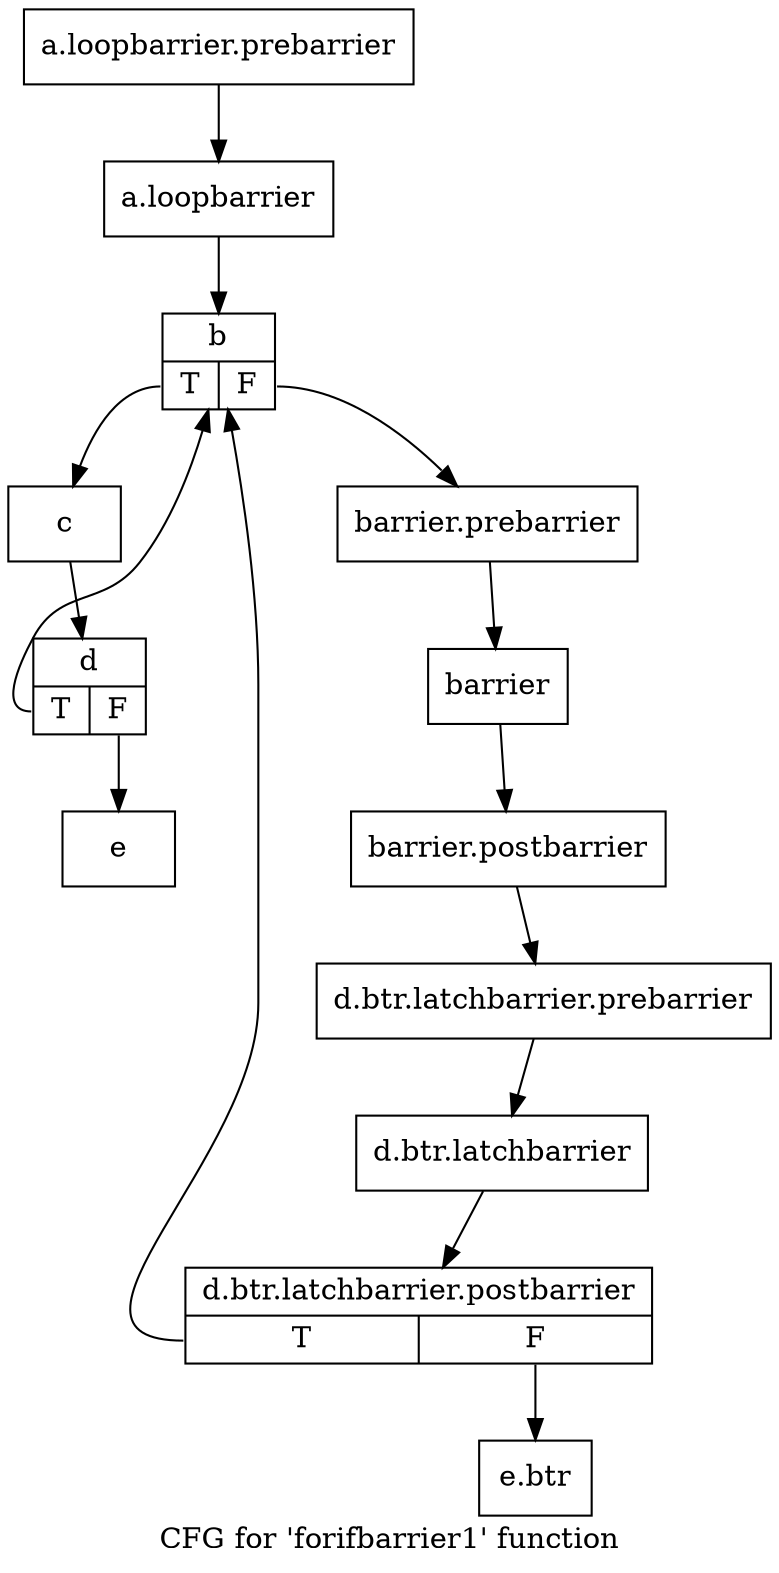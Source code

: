 digraph "CFG for 'forifbarrier1' function" {
	label="CFG for 'forifbarrier1' function";

	Node0x2346cb0 [shape=record,label="{a.loopbarrier.prebarrier}"];
	Node0x2346cb0 -> Node0x2346ee0;
	Node0x2346ee0 [shape=record,label="{a.loopbarrier}"];
	Node0x2346ee0 -> Node0x2347110;
	Node0x2347110 [shape=record,label="{b|{<s0>T|<s1>F}}"];
	Node0x2347110:s0 -> Node0x2347240;
	Node0x2347110:s1 -> Node0x23472a0;
	Node0x2347240 [shape=record,label="{c}"];
	Node0x2347240 -> Node0x2347420;
	Node0x23472a0 [shape=record,label="{barrier.prebarrier}"];
	Node0x23472a0 -> Node0x2348300;
	Node0x2348300 [shape=record,label="{barrier}"];
	Node0x2348300 -> Node0x23484e0;
	Node0x23484e0 [shape=record,label="{barrier.postbarrier}"];
	Node0x23484e0 -> Node0x2348610;
	Node0x2347420 [shape=record,label="{d|{<s0>T|<s1>F}}"];
	Node0x2347420:s0 -> Node0x2347110;
	Node0x2347420:s1 -> Node0x2348720;
	Node0x2348720 [shape=record,label="{e}"];
	Node0x2348610 [shape=record,label="{d.btr.latchbarrier.prebarrier}"];
	Node0x2348610 -> Node0x2348890;
	Node0x2348890 [shape=record,label="{d.btr.latchbarrier}"];
	Node0x2348890 -> Node0x2348a70;
	Node0x2348a70 [shape=record,label="{d.btr.latchbarrier.postbarrier|{<s0>T|<s1>F}}"];
	Node0x2348a70:s0 -> Node0x2347110;
	Node0x2348a70:s1 -> Node0x2348b90;
	Node0x2348b90 [shape=record,label="{e.btr}"];
}
